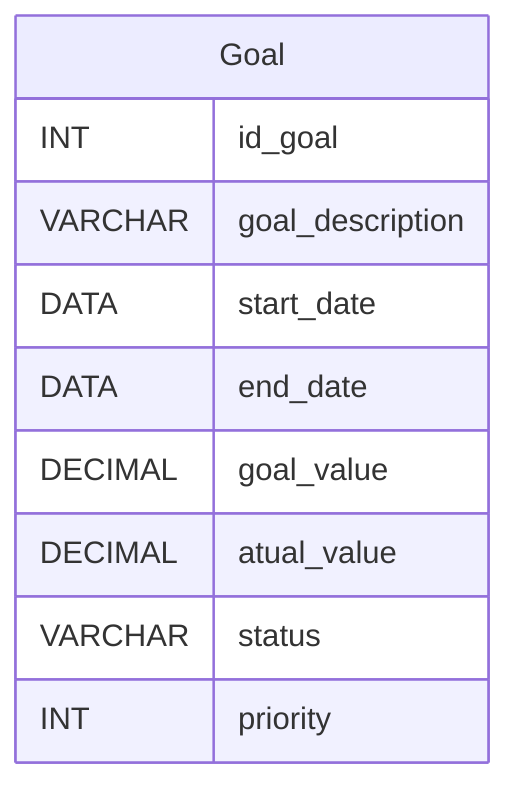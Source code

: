 erDiagram
    Goal {
        INT id_goal
        VARCHAR goal_description
        DATA start_date
        DATA end_date
        DECIMAL goal_value
        DECIMAL atual_value
        VARCHAR status 
        INT priority
    }
